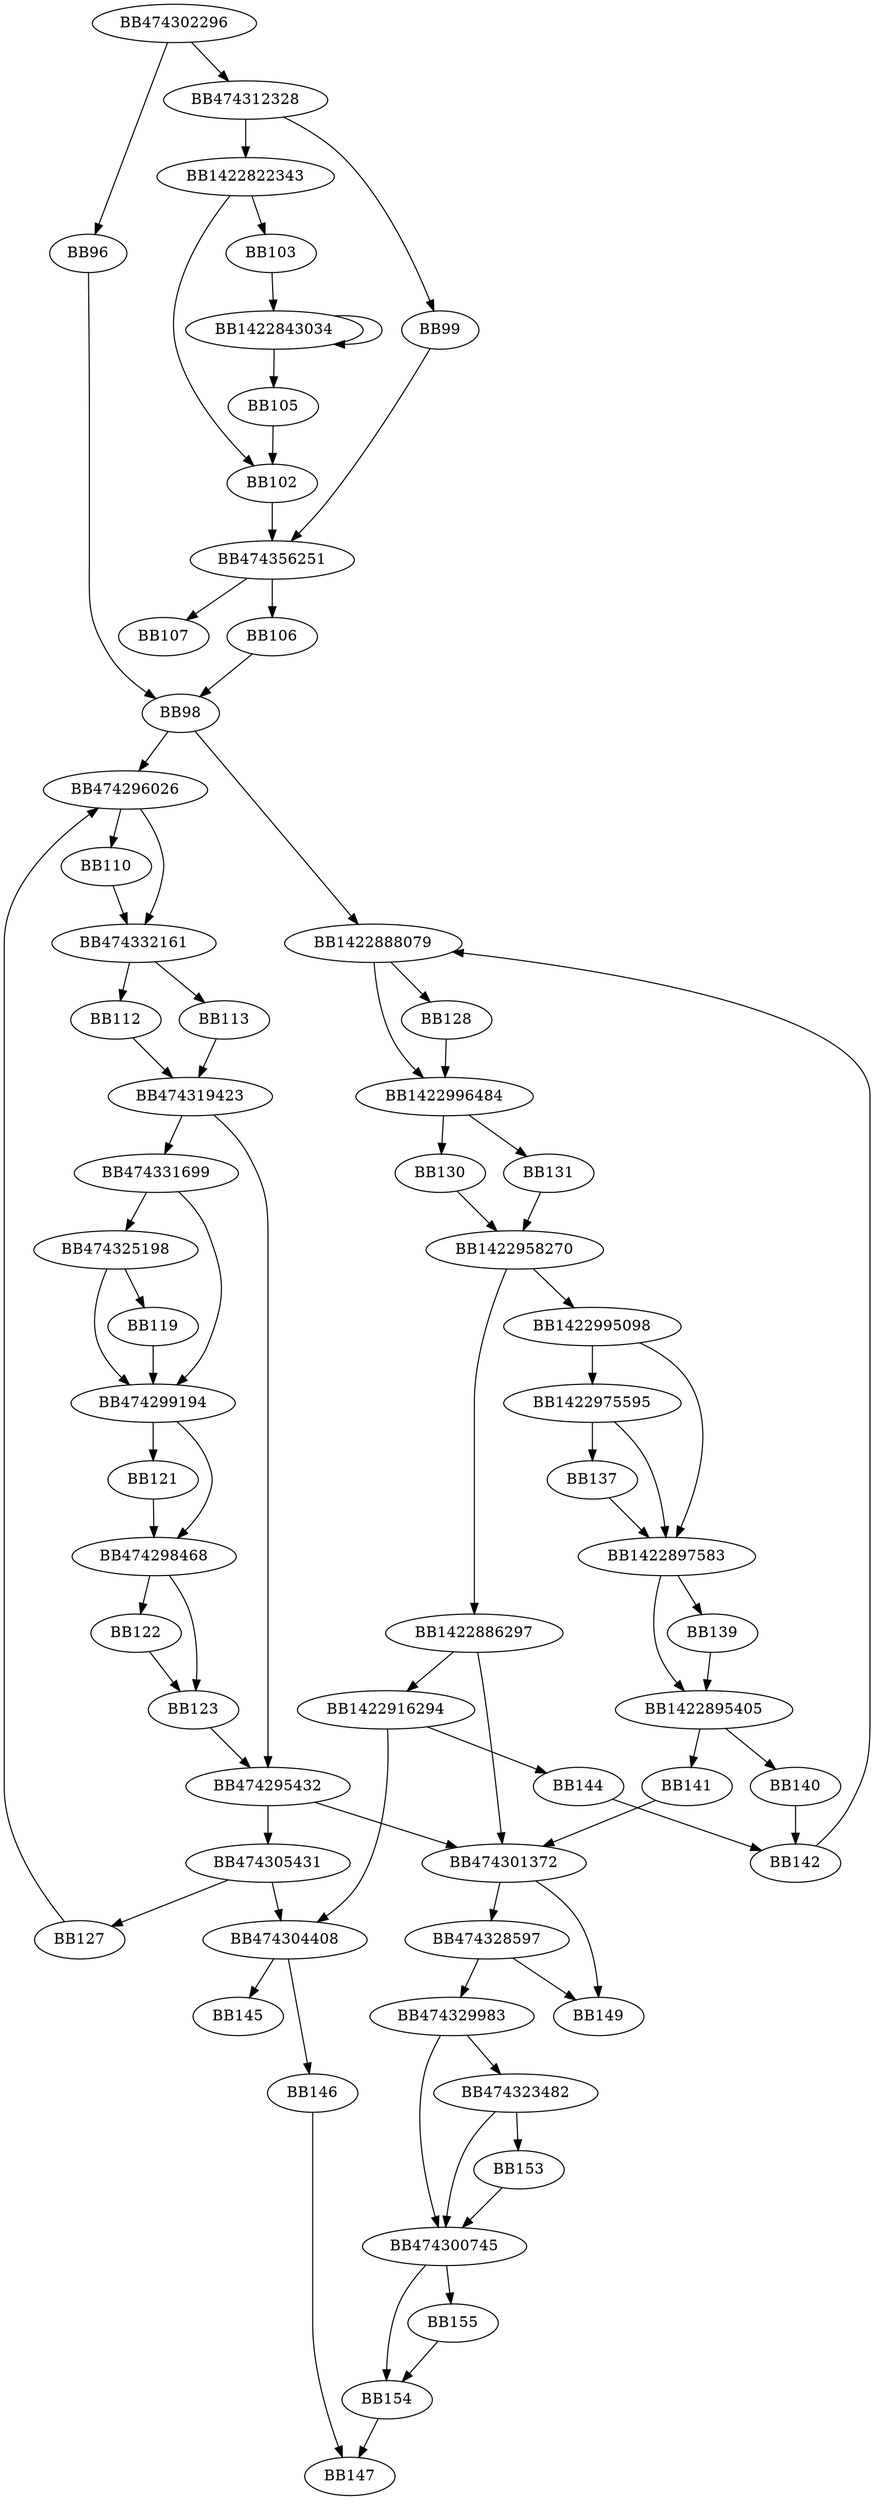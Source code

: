digraph G{
	BB474302296->BB96;
	BB474302296->BB474312328;
	BB96->BB98;
	BB474312328->BB99;
	BB474312328->BB1422822343;
	BB99->BB474356251;
	BB1422822343->BB102;
	BB1422822343->BB103;
	BB103->BB1422843034;
	BB1422843034->BB105;
	BB1422843034->BB1422843034;
	BB105->BB102;
	BB102->BB474356251;
	BB474356251->BB106;
	BB474356251->BB107;
	BB106->BB98;
	BB98->BB474296026;
	BB98->BB1422888079;
	BB474296026->BB110;
	BB474296026->BB474332161;
	BB110->BB474332161;
	BB474332161->BB112;
	BB474332161->BB113;
	BB113->BB474319423;
	BB112->BB474319423;
	BB474319423->BB474331699;
	BB474319423->BB474295432;
	BB474331699->BB474325198;
	BB474331699->BB474299194;
	BB474325198->BB119;
	BB474325198->BB474299194;
	BB119->BB474299194;
	BB474299194->BB474298468;
	BB474299194->BB121;
	BB121->BB474298468;
	BB474298468->BB122;
	BB474298468->BB123;
	BB122->BB123;
	BB123->BB474295432;
	BB474295432->BB474305431;
	BB474295432->BB474301372;
	BB474305431->BB474304408;
	BB474305431->BB127;
	BB127->BB474296026;
	BB1422888079->BB128;
	BB1422888079->BB1422996484;
	BB128->BB1422996484;
	BB1422996484->BB130;
	BB1422996484->BB131;
	BB131->BB1422958270;
	BB130->BB1422958270;
	BB1422958270->BB1422995098;
	BB1422958270->BB1422886297;
	BB1422995098->BB1422975595;
	BB1422995098->BB1422897583;
	BB1422975595->BB137;
	BB1422975595->BB1422897583;
	BB137->BB1422897583;
	BB1422897583->BB1422895405;
	BB1422897583->BB139;
	BB139->BB1422895405;
	BB1422895405->BB140;
	BB1422895405->BB141;
	BB140->BB142;
	BB142->BB1422888079;
	BB141->BB474301372;
	BB1422886297->BB1422916294;
	BB1422886297->BB474301372;
	BB1422916294->BB474304408;
	BB1422916294->BB144;
	BB474304408->BB145;
	BB474304408->BB146;
	BB146->BB147;
	BB144->BB142;
	BB474301372->BB474328597;
	BB474301372->BB149;
	BB474328597->BB474329983;
	BB474328597->BB149;
	BB474329983->BB474323482;
	BB474329983->BB474300745;
	BB474323482->BB153;
	BB474323482->BB474300745;
	BB153->BB474300745;
	BB474300745->BB154;
	BB474300745->BB155;
	BB155->BB154;
	BB154->BB147;
}
